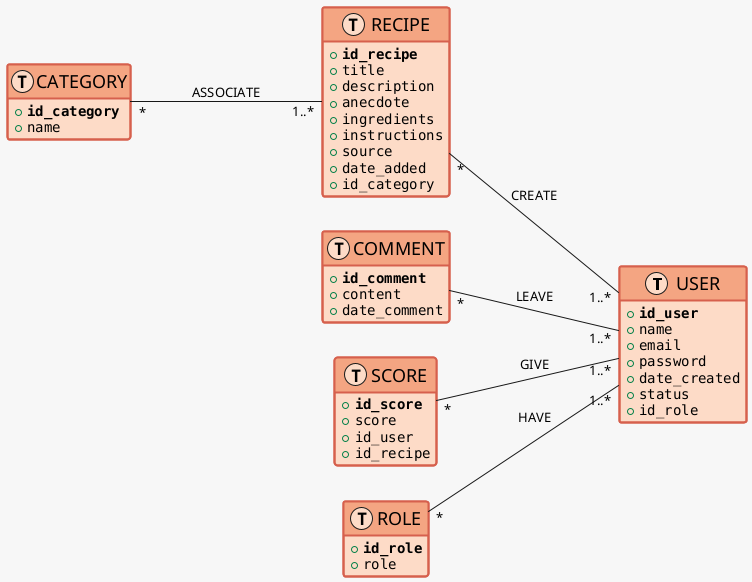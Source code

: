 ' Generated by Mocodo 4.2.11

@startuml "MCD"

!define Table(x) class "x" << (T,#fddbc7) >>
!define pk(x) <b>x</b>
hide methods
left to right direction
skinparam groupInheritance 2
skinparam lineThickness 2
skinparam lineColor #4393c3
skinparam backgroundColor #f7f7f7
skinparam classAttributeFontColor #000000
skinparam classAttributeFontName Monospaced
skinparam classAttributeFontSize 14
skinparam classBackgroundColor #fddbc7
skinparam classBorderColor #d6604d
skinparam classBorderThickness 2
skinparam classFontColor #000000
skinparam classFontName Arial
skinparam classFontSize 18
skinparam classHeaderBackgroundColor #f4a582

Table("USER") {
    {field} + pk(id_user)
    {field} + name
    {field} + email
    {field} + password
    {field} + date_created
    {field} + status
    {field} + id_role
}

"RECIPE" "*" --- "1..*" "USER": "CREATE"

Table("RECIPE") {
    {field} + pk(id_recipe)
    {field} + title
    {field} + description
    {field} + anecdote
    {field} + ingredients
    {field} + instructions
    {field} + source
    {field} + date_added
    {field} + id_category
}

"CATEGORY" "*" --- "1..*" "RECIPE": "ASSOCIATE"

Table("CATEGORY") {
    {field} + pk(id_category)
    {field} + name
}

"COMMENT" "*" --- "1..*" "USER": "LEAVE"

Table("COMMENT") {
    {field} + pk(id_comment)
    {field} + content
    {field} + date_comment
}

"SCORE" "*" --- "1..*" "USER": "GIVE"

Table("SCORE") {
    {field} + pk(id_score)
    {field} + score
    {field} + id_user
    {field} + id_recipe
}

"ROLE" "*" --- "1..*" "USER": "HAVE"

Table("ROLE") {
    {field} + pk(id_role)
    {field} + role
}

@enduml
